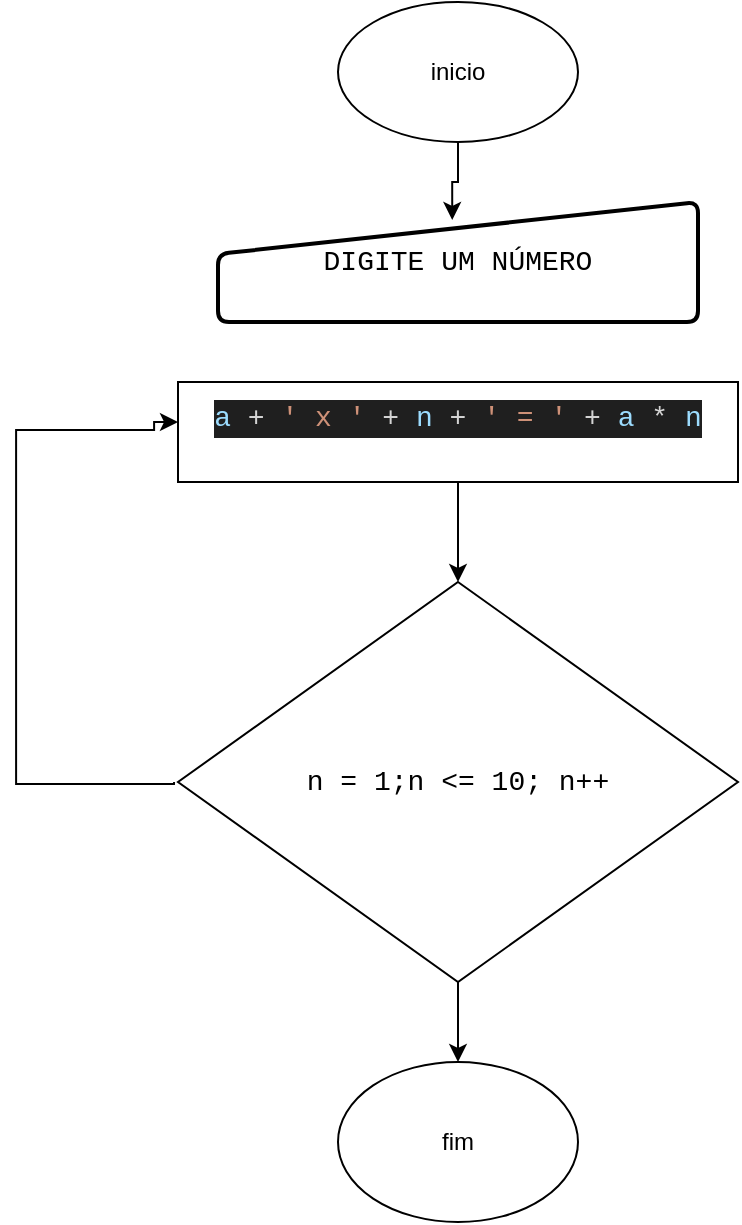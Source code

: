 <mxfile version="22.0.4" type="device">
  <diagram name="Página-1" id="SmJE9D64vubkvxC9qLt7">
    <mxGraphModel dx="954" dy="1779" grid="1" gridSize="10" guides="1" tooltips="1" connect="1" arrows="1" fold="1" page="1" pageScale="1" pageWidth="827" pageHeight="1169" math="0" shadow="0">
      <root>
        <mxCell id="0" />
        <mxCell id="1" parent="0" />
        <mxCell id="9EmgTGiWLBgWvlBg7fOt-16" style="edgeStyle=orthogonalEdgeStyle;rounded=0;orthogonalLoop=1;jettySize=auto;html=1;exitX=0.5;exitY=1;exitDx=0;exitDy=0;entryX=0.5;entryY=0;entryDx=0;entryDy=0;" edge="1" parent="1" source="9EmgTGiWLBgWvlBg7fOt-2" target="9EmgTGiWLBgWvlBg7fOt-14">
          <mxGeometry relative="1" as="geometry" />
        </mxCell>
        <mxCell id="9EmgTGiWLBgWvlBg7fOt-2" value="&lt;div style=&quot;font-family: Consolas, &amp;quot;Courier New&amp;quot;, monospace; font-size: 14px; line-height: 19px;&quot;&gt;&lt;div style=&quot;&quot;&gt;&lt;div style=&quot;line-height: 19px;&quot;&gt;&lt;span style=&quot;background-color: rgb(255, 255, 255);&quot;&gt;n = 1;n &amp;lt;= 10; n++&lt;/span&gt;&lt;/div&gt;&lt;/div&gt;&lt;/div&gt;" style="rhombus;whiteSpace=wrap;html=1;" vertex="1" parent="1">
          <mxGeometry x="170" y="280" width="280" height="200" as="geometry" />
        </mxCell>
        <mxCell id="9EmgTGiWLBgWvlBg7fOt-12" style="edgeStyle=orthogonalEdgeStyle;rounded=0;orthogonalLoop=1;jettySize=auto;html=1;entryX=0.5;entryY=0;entryDx=0;entryDy=0;" edge="1" parent="1" source="9EmgTGiWLBgWvlBg7fOt-3" target="9EmgTGiWLBgWvlBg7fOt-2">
          <mxGeometry relative="1" as="geometry" />
        </mxCell>
        <mxCell id="9EmgTGiWLBgWvlBg7fOt-3" value="&#xa;&lt;div style=&quot;color: rgb(204, 204, 204); background-color: rgb(31, 31, 31); font-family: Consolas, &amp;quot;Courier New&amp;quot;, monospace; font-weight: normal; font-size: 14px; line-height: 19px;&quot;&gt;&lt;div&gt;&lt;span style=&quot;color: #9cdcfe;&quot;&gt;a&lt;/span&gt;&lt;span style=&quot;color: #d4d4d4;&quot;&gt; + &lt;/span&gt;&lt;span style=&quot;color: #ce9178;&quot;&gt;&#39; x &#39;&lt;/span&gt;&lt;span style=&quot;color: #d4d4d4;&quot;&gt; + &lt;/span&gt;&lt;span style=&quot;color: #9cdcfe;&quot;&gt;n&lt;/span&gt;&lt;span style=&quot;color: #d4d4d4;&quot;&gt; + &lt;/span&gt;&lt;span style=&quot;color: #ce9178;&quot;&gt;&#39; = &#39;&lt;/span&gt;&lt;span style=&quot;color: #d4d4d4;&quot;&gt; + &lt;/span&gt;&lt;span style=&quot;color: #9cdcfe;&quot;&gt;a&lt;/span&gt;&lt;span style=&quot;color: #d4d4d4;&quot;&gt; * &lt;/span&gt;&lt;span style=&quot;color: #9cdcfe;&quot;&gt;n&lt;/span&gt;&lt;/div&gt;&lt;/div&gt;&#xa;&#xa;" style="rounded=0;whiteSpace=wrap;html=1;" vertex="1" parent="1">
          <mxGeometry x="170" y="180" width="280" height="50" as="geometry" />
        </mxCell>
        <mxCell id="9EmgTGiWLBgWvlBg7fOt-10" style="edgeStyle=orthogonalEdgeStyle;rounded=0;orthogonalLoop=1;jettySize=auto;html=1;exitX=0;exitY=0.5;exitDx=0;exitDy=0;entryX=0.007;entryY=0.4;entryDx=0;entryDy=0;entryPerimeter=0;" edge="1" parent="1">
          <mxGeometry relative="1" as="geometry">
            <mxPoint x="170.0" y="200" as="targetPoint" />
            <mxPoint x="168.04" y="380" as="sourcePoint" />
            <Array as="points">
              <mxPoint x="168.04" y="381" />
              <mxPoint x="89.04" y="381" />
              <mxPoint x="89.04" y="204" />
              <mxPoint x="158.04" y="204" />
              <mxPoint x="158.04" y="200" />
            </Array>
          </mxGeometry>
        </mxCell>
        <mxCell id="9EmgTGiWLBgWvlBg7fOt-13" value="inicio" style="ellipse;whiteSpace=wrap;html=1;" vertex="1" parent="1">
          <mxGeometry x="250" y="-10" width="120" height="70" as="geometry" />
        </mxCell>
        <mxCell id="9EmgTGiWLBgWvlBg7fOt-14" value="fim" style="ellipse;whiteSpace=wrap;html=1;" vertex="1" parent="1">
          <mxGeometry x="250" y="520" width="120" height="80" as="geometry" />
        </mxCell>
        <mxCell id="9EmgTGiWLBgWvlBg7fOt-17" value="&lt;div style=&quot;font-family: Consolas, &amp;quot;Courier New&amp;quot;, monospace; font-size: 14px; line-height: 19px;&quot;&gt;&lt;span style=&quot;background-color: rgb(255, 255, 255);&quot;&gt;DIGITE UM NÚMERO&lt;/span&gt;&lt;/div&gt;" style="html=1;strokeWidth=2;shape=manualInput;whiteSpace=wrap;rounded=1;size=26;arcSize=11;" vertex="1" parent="1">
          <mxGeometry x="190" y="90" width="240" height="60" as="geometry" />
        </mxCell>
        <mxCell id="9EmgTGiWLBgWvlBg7fOt-18" style="edgeStyle=orthogonalEdgeStyle;rounded=0;orthogonalLoop=1;jettySize=auto;html=1;entryX=0.488;entryY=0.15;entryDx=0;entryDy=0;entryPerimeter=0;" edge="1" parent="1" source="9EmgTGiWLBgWvlBg7fOt-13" target="9EmgTGiWLBgWvlBg7fOt-17">
          <mxGeometry relative="1" as="geometry" />
        </mxCell>
      </root>
    </mxGraphModel>
  </diagram>
</mxfile>
